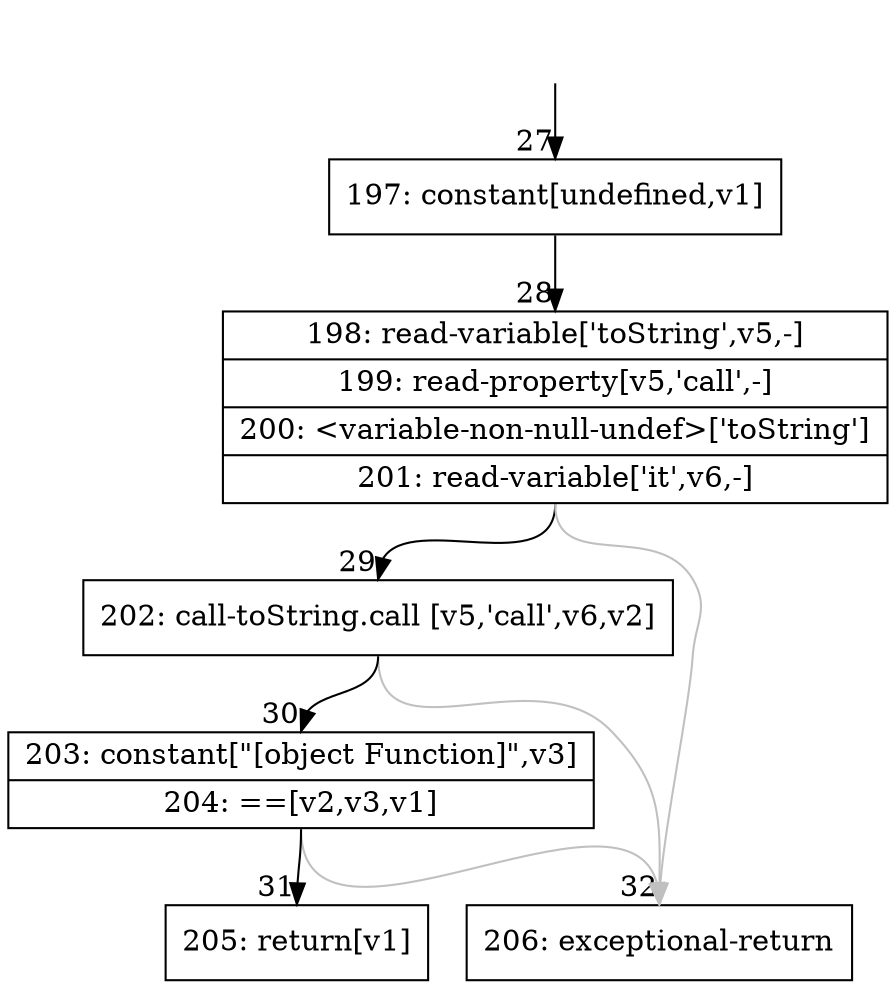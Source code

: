 digraph {
rankdir="TD"
BB_entry4[shape=none,label=""];
BB_entry4 -> BB27 [tailport=s, headport=n, headlabel="    27"]
BB27 [shape=record label="{197: constant[undefined,v1]}" ] 
BB27 -> BB28 [tailport=s, headport=n, headlabel="      28"]
BB28 [shape=record label="{198: read-variable['toString',v5,-]|199: read-property[v5,'call',-]|200: \<variable-non-null-undef\>['toString']|201: read-variable['it',v6,-]}" ] 
BB28 -> BB29 [tailport=s, headport=n, headlabel="      29"]
BB28 -> BB32 [tailport=s, headport=n, color=gray, headlabel="      32"]
BB29 [shape=record label="{202: call-toString.call [v5,'call',v6,v2]}" ] 
BB29 -> BB30 [tailport=s, headport=n, headlabel="      30"]
BB29 -> BB32 [tailport=s, headport=n, color=gray]
BB30 [shape=record label="{203: constant[\"[object Function]\",v3]|204: ==[v2,v3,v1]}" ] 
BB30 -> BB31 [tailport=s, headport=n, headlabel="      31"]
BB30 -> BB32 [tailport=s, headport=n, color=gray]
BB31 [shape=record label="{205: return[v1]}" ] 
BB32 [shape=record label="{206: exceptional-return}" ] 
//#$~ 92
}
